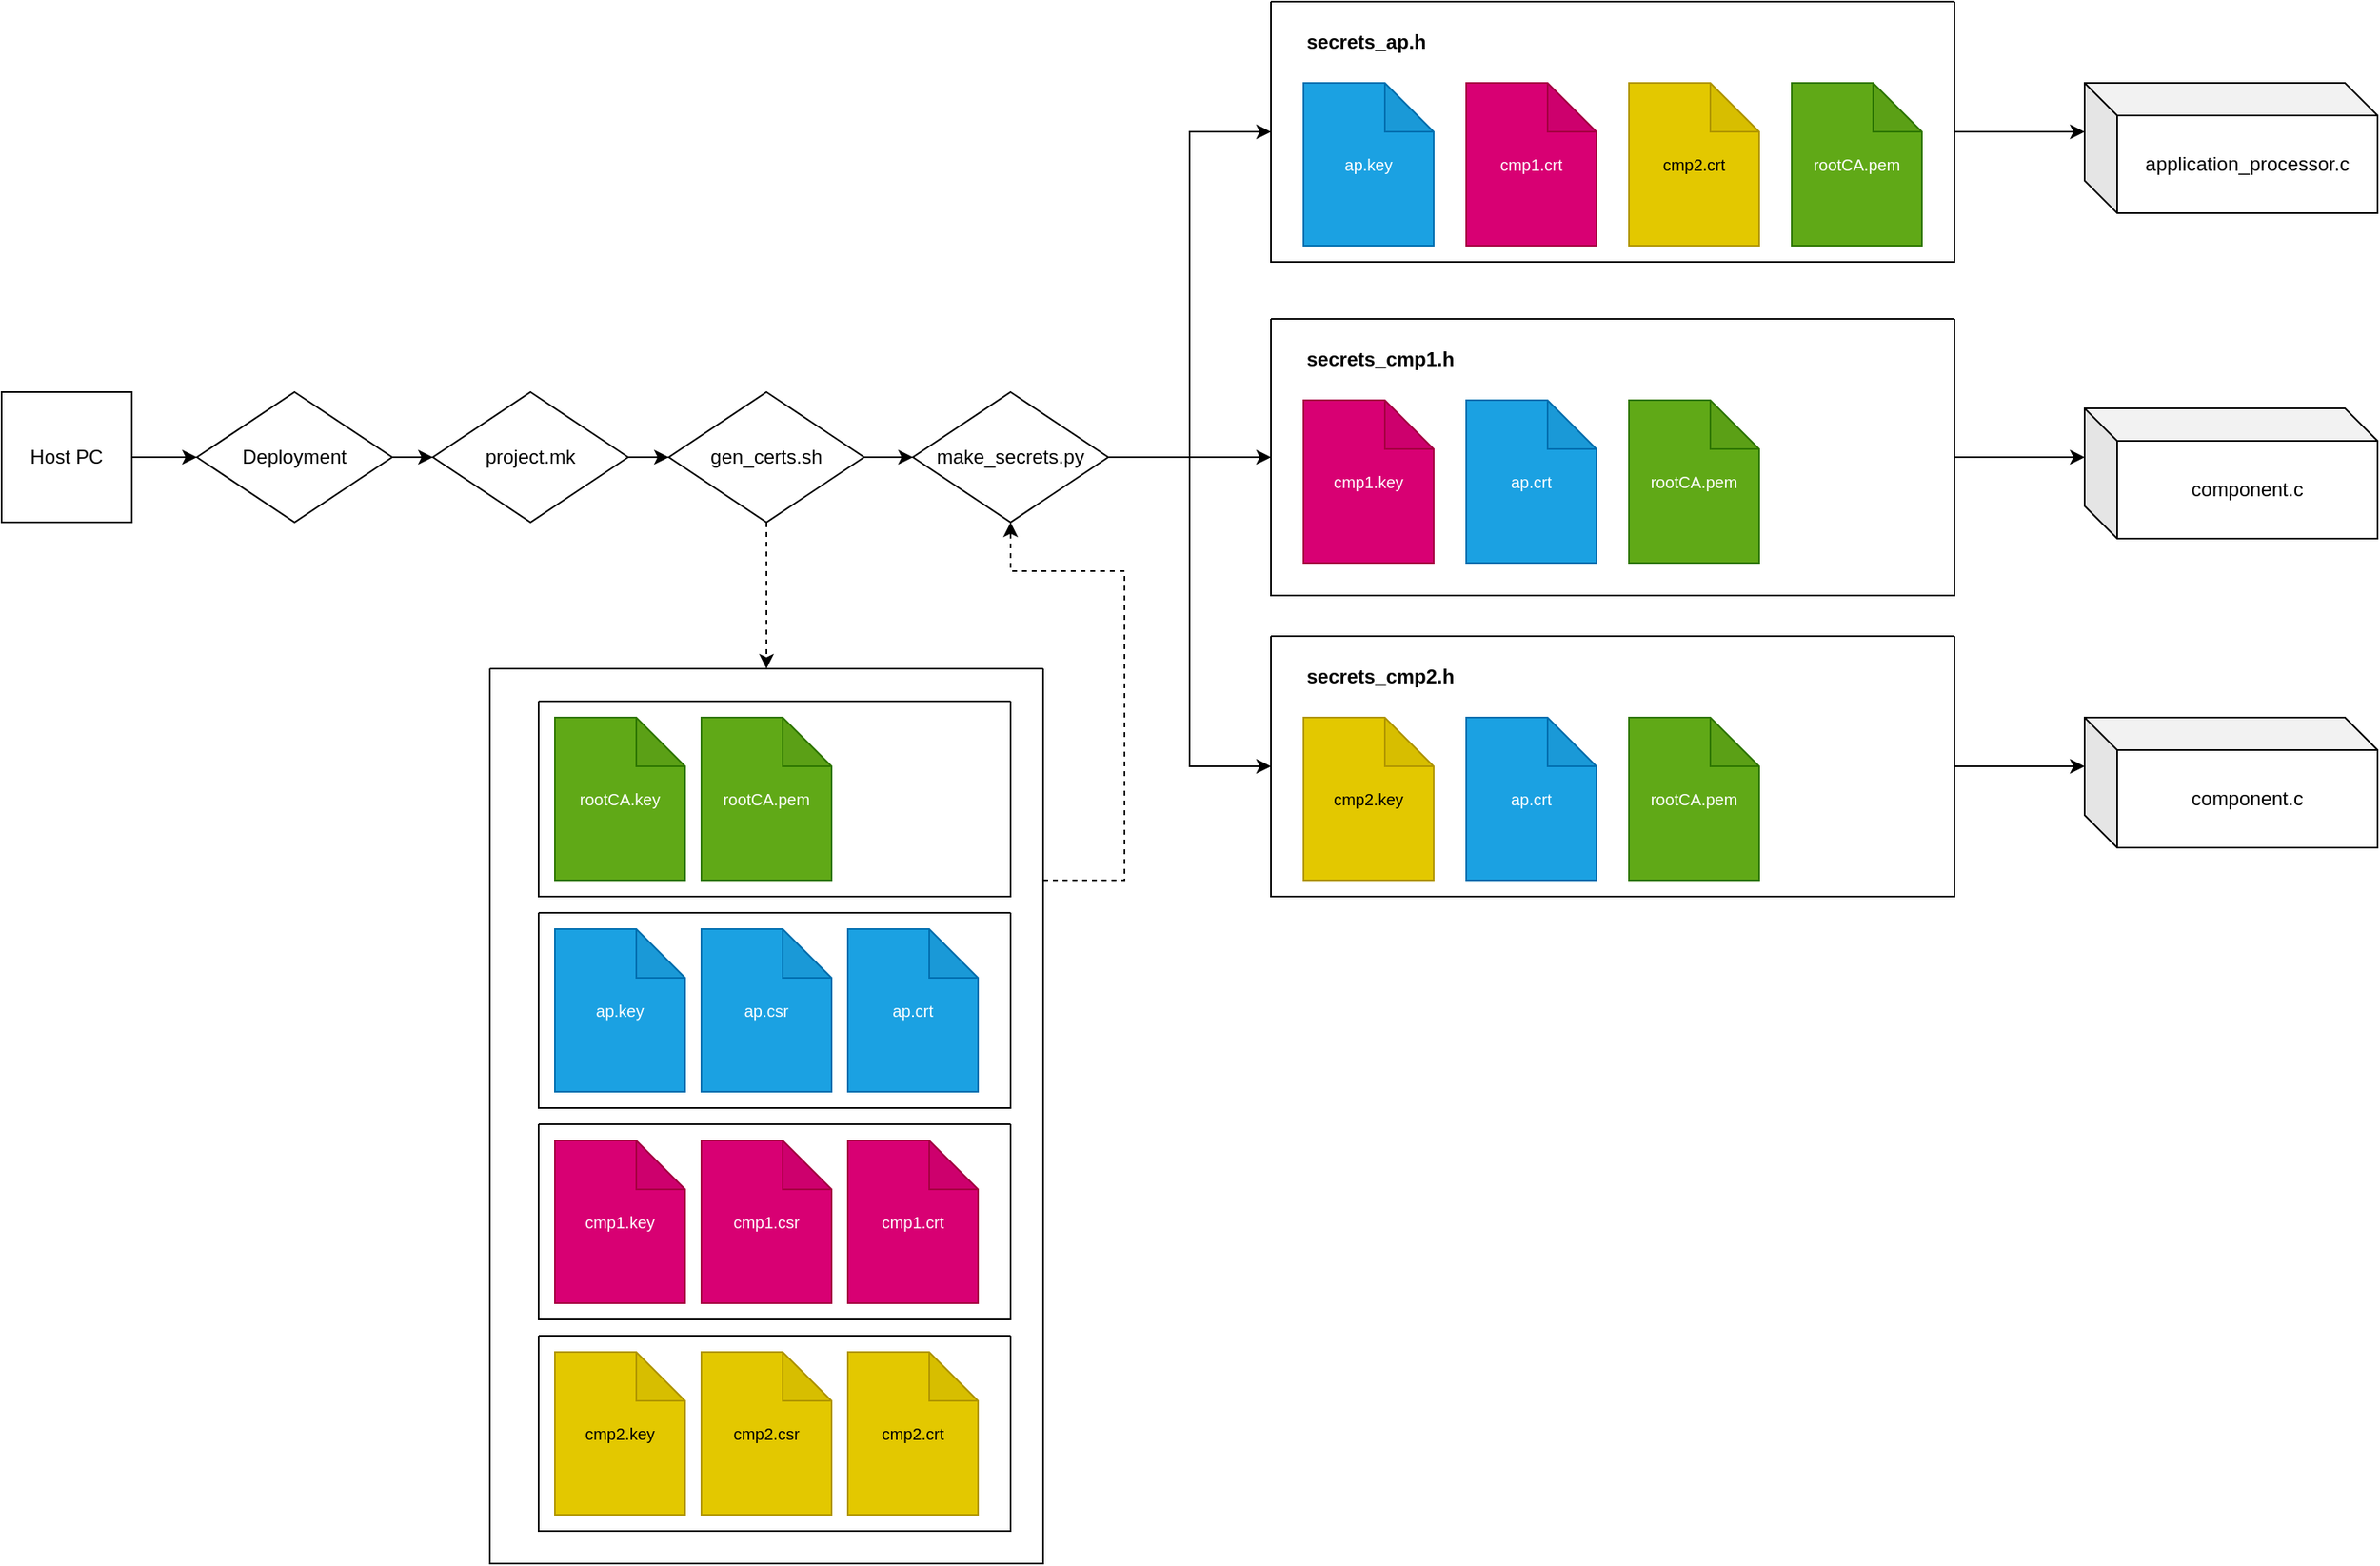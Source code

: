 <mxfile version="23.0.2" type="device">
  <diagram name="Page-1" id="boveJDGjG2tvdPGK0rzz">
    <mxGraphModel dx="1728" dy="1002" grid="1" gridSize="10" guides="1" tooltips="1" connect="1" arrows="1" fold="1" page="1" pageScale="1" pageWidth="850" pageHeight="1100" math="0" shadow="0">
      <root>
        <mxCell id="0" />
        <mxCell id="1" parent="0" />
        <mxCell id="aIZxGeL6Wt5F0xaHkzTp-8" style="edgeStyle=orthogonalEdgeStyle;rounded=0;orthogonalLoop=1;jettySize=auto;html=1;entryX=0;entryY=0.5;entryDx=0;entryDy=0;" edge="1" parent="1" source="aIZxGeL6Wt5F0xaHkzTp-1" target="aIZxGeL6Wt5F0xaHkzTp-5">
          <mxGeometry relative="1" as="geometry" />
        </mxCell>
        <mxCell id="aIZxGeL6Wt5F0xaHkzTp-1" value="Host PC" style="whiteSpace=wrap;html=1;aspect=fixed;" vertex="1" parent="1">
          <mxGeometry x="40" y="360" width="80" height="80" as="geometry" />
        </mxCell>
        <mxCell id="aIZxGeL6Wt5F0xaHkzTp-3" value="" style="swimlane;startSize=0;" vertex="1" parent="1">
          <mxGeometry x="820" y="120" width="420" height="160" as="geometry" />
        </mxCell>
        <mxCell id="aIZxGeL6Wt5F0xaHkzTp-4" value="secrets_ap.h" style="text;html=1;align=left;verticalAlign=middle;resizable=0;points=[];autosize=1;strokeColor=none;fillColor=none;fontStyle=1" vertex="1" parent="aIZxGeL6Wt5F0xaHkzTp-3">
          <mxGeometry x="20" y="10" width="100" height="30" as="geometry" />
        </mxCell>
        <mxCell id="aIZxGeL6Wt5F0xaHkzTp-20" value="rootCA.pem" style="shape=note;whiteSpace=wrap;html=1;backgroundOutline=1;darkOpacity=0.05;fontSize=10;fillColor=#60a917;fontColor=#ffffff;strokeColor=#2D7600;" vertex="1" parent="aIZxGeL6Wt5F0xaHkzTp-3">
          <mxGeometry x="320" y="50" width="80" height="100" as="geometry" />
        </mxCell>
        <mxCell id="aIZxGeL6Wt5F0xaHkzTp-21" value="ap.key" style="shape=note;whiteSpace=wrap;html=1;backgroundOutline=1;darkOpacity=0.05;fontSize=10;fillColor=#1ba1e2;fontColor=#ffffff;strokeColor=#006EAF;" vertex="1" parent="aIZxGeL6Wt5F0xaHkzTp-3">
          <mxGeometry x="20" y="50" width="80" height="100" as="geometry" />
        </mxCell>
        <mxCell id="aIZxGeL6Wt5F0xaHkzTp-71" value="cmp1.crt" style="shape=note;whiteSpace=wrap;html=1;backgroundOutline=1;darkOpacity=0.05;fontSize=10;fillColor=#d80073;fontColor=#ffffff;strokeColor=#A50040;" vertex="1" parent="aIZxGeL6Wt5F0xaHkzTp-3">
          <mxGeometry x="120" y="50" width="80" height="100" as="geometry" />
        </mxCell>
        <mxCell id="aIZxGeL6Wt5F0xaHkzTp-72" value="cmp2.crt" style="shape=note;whiteSpace=wrap;html=1;backgroundOutline=1;darkOpacity=0.05;fontSize=10;fillColor=#e3c800;fontColor=#000000;strokeColor=#B09500;" vertex="1" parent="aIZxGeL6Wt5F0xaHkzTp-3">
          <mxGeometry x="220" y="50" width="80" height="100" as="geometry" />
        </mxCell>
        <mxCell id="aIZxGeL6Wt5F0xaHkzTp-87" value="" style="edgeStyle=orthogonalEdgeStyle;rounded=0;orthogonalLoop=1;jettySize=auto;html=1;" edge="1" parent="1" source="aIZxGeL6Wt5F0xaHkzTp-5" target="aIZxGeL6Wt5F0xaHkzTp-86">
          <mxGeometry relative="1" as="geometry" />
        </mxCell>
        <mxCell id="aIZxGeL6Wt5F0xaHkzTp-5" value="Deployment" style="rhombus;whiteSpace=wrap;html=1;" vertex="1" parent="1">
          <mxGeometry x="160" y="360" width="120" height="80" as="geometry" />
        </mxCell>
        <mxCell id="aIZxGeL6Wt5F0xaHkzTp-23" value="" style="swimlane;startSize=0;" vertex="1" parent="1">
          <mxGeometry x="820" y="315" width="420" height="170" as="geometry" />
        </mxCell>
        <mxCell id="aIZxGeL6Wt5F0xaHkzTp-24" value="secrets_cmp1.h" style="text;html=1;align=left;verticalAlign=middle;resizable=0;points=[];autosize=1;strokeColor=none;fillColor=none;fontStyle=1" vertex="1" parent="aIZxGeL6Wt5F0xaHkzTp-23">
          <mxGeometry x="20" y="10" width="110" height="30" as="geometry" />
        </mxCell>
        <mxCell id="aIZxGeL6Wt5F0xaHkzTp-25" value="rootCA.pem" style="shape=note;whiteSpace=wrap;html=1;backgroundOutline=1;darkOpacity=0.05;fontSize=10;fillColor=#60a917;fontColor=#ffffff;strokeColor=#2D7600;" vertex="1" parent="aIZxGeL6Wt5F0xaHkzTp-23">
          <mxGeometry x="220" y="50" width="80" height="100" as="geometry" />
        </mxCell>
        <mxCell id="aIZxGeL6Wt5F0xaHkzTp-28" value="cmp1.key" style="shape=note;whiteSpace=wrap;html=1;backgroundOutline=1;darkOpacity=0.05;fontSize=10;fillColor=#d80073;fontColor=#ffffff;strokeColor=#A50040;" vertex="1" parent="aIZxGeL6Wt5F0xaHkzTp-23">
          <mxGeometry x="20" y="50" width="80" height="100" as="geometry" />
        </mxCell>
        <mxCell id="aIZxGeL6Wt5F0xaHkzTp-106" value="ap.crt" style="shape=note;whiteSpace=wrap;html=1;backgroundOutline=1;darkOpacity=0.05;fontSize=10;fillColor=#1ba1e2;fontColor=#ffffff;strokeColor=#006EAF;" vertex="1" parent="aIZxGeL6Wt5F0xaHkzTp-23">
          <mxGeometry x="120" y="50" width="80" height="100" as="geometry" />
        </mxCell>
        <mxCell id="aIZxGeL6Wt5F0xaHkzTp-30" value="" style="swimlane;startSize=0;" vertex="1" parent="1">
          <mxGeometry x="820" y="510" width="420" height="160" as="geometry" />
        </mxCell>
        <mxCell id="aIZxGeL6Wt5F0xaHkzTp-31" value="secrets_cmp2.h" style="text;html=1;align=left;verticalAlign=middle;resizable=0;points=[];autosize=1;strokeColor=none;fillColor=none;fontStyle=1" vertex="1" parent="aIZxGeL6Wt5F0xaHkzTp-30">
          <mxGeometry x="20" y="10" width="110" height="30" as="geometry" />
        </mxCell>
        <mxCell id="aIZxGeL6Wt5F0xaHkzTp-32" value="rootCA.pem" style="shape=note;whiteSpace=wrap;html=1;backgroundOutline=1;darkOpacity=0.05;fontSize=10;fillColor=#60a917;fontColor=#ffffff;strokeColor=#2D7600;" vertex="1" parent="aIZxGeL6Wt5F0xaHkzTp-30">
          <mxGeometry x="220" y="50" width="80" height="100" as="geometry" />
        </mxCell>
        <mxCell id="aIZxGeL6Wt5F0xaHkzTp-35" value="cmp2.key" style="shape=note;whiteSpace=wrap;html=1;backgroundOutline=1;darkOpacity=0.05;fontSize=10;fillColor=#e3c800;fontColor=#000000;strokeColor=#B09500;" vertex="1" parent="aIZxGeL6Wt5F0xaHkzTp-30">
          <mxGeometry x="20" y="50" width="80" height="100" as="geometry" />
        </mxCell>
        <mxCell id="aIZxGeL6Wt5F0xaHkzTp-107" value="ap.crt" style="shape=note;whiteSpace=wrap;html=1;backgroundOutline=1;darkOpacity=0.05;fontSize=10;fillColor=#1ba1e2;fontColor=#ffffff;strokeColor=#006EAF;" vertex="1" parent="aIZxGeL6Wt5F0xaHkzTp-30">
          <mxGeometry x="120" y="50" width="80" height="100" as="geometry" />
        </mxCell>
        <mxCell id="aIZxGeL6Wt5F0xaHkzTp-89" value="" style="edgeStyle=orthogonalEdgeStyle;rounded=0;orthogonalLoop=1;jettySize=auto;html=1;" edge="1" parent="1" source="aIZxGeL6Wt5F0xaHkzTp-86" target="aIZxGeL6Wt5F0xaHkzTp-88">
          <mxGeometry relative="1" as="geometry" />
        </mxCell>
        <mxCell id="aIZxGeL6Wt5F0xaHkzTp-86" value="project.mk" style="rhombus;whiteSpace=wrap;html=1;" vertex="1" parent="1">
          <mxGeometry x="305" y="360" width="120" height="80" as="geometry" />
        </mxCell>
        <mxCell id="aIZxGeL6Wt5F0xaHkzTp-91" style="edgeStyle=orthogonalEdgeStyle;rounded=0;orthogonalLoop=1;jettySize=auto;html=1;exitX=0.5;exitY=1;exitDx=0;exitDy=0;entryX=0.5;entryY=0;entryDx=0;entryDy=0;dashed=1;" edge="1" parent="1" source="aIZxGeL6Wt5F0xaHkzTp-88" target="aIZxGeL6Wt5F0xaHkzTp-90">
          <mxGeometry relative="1" as="geometry" />
        </mxCell>
        <mxCell id="aIZxGeL6Wt5F0xaHkzTp-93" value="" style="edgeStyle=orthogonalEdgeStyle;rounded=0;orthogonalLoop=1;jettySize=auto;html=1;" edge="1" parent="1" source="aIZxGeL6Wt5F0xaHkzTp-88" target="aIZxGeL6Wt5F0xaHkzTp-92">
          <mxGeometry relative="1" as="geometry" />
        </mxCell>
        <mxCell id="aIZxGeL6Wt5F0xaHkzTp-88" value="gen_certs.sh" style="rhombus;whiteSpace=wrap;html=1;" vertex="1" parent="1">
          <mxGeometry x="450" y="360" width="120" height="80" as="geometry" />
        </mxCell>
        <mxCell id="aIZxGeL6Wt5F0xaHkzTp-98" style="edgeStyle=orthogonalEdgeStyle;rounded=0;orthogonalLoop=1;jettySize=auto;html=1;entryX=0.5;entryY=1;entryDx=0;entryDy=0;dashed=1;" edge="1" parent="1" source="aIZxGeL6Wt5F0xaHkzTp-90" target="aIZxGeL6Wt5F0xaHkzTp-92">
          <mxGeometry relative="1" as="geometry">
            <Array as="points">
              <mxPoint x="730" y="660" />
              <mxPoint x="730" y="470" />
              <mxPoint x="660" y="470" />
            </Array>
          </mxGeometry>
        </mxCell>
        <mxCell id="aIZxGeL6Wt5F0xaHkzTp-90" value="" style="swimlane;startSize=0;" vertex="1" parent="1">
          <mxGeometry x="340" y="530" width="340" height="550" as="geometry" />
        </mxCell>
        <mxCell id="aIZxGeL6Wt5F0xaHkzTp-37" value="" style="swimlane;startSize=0;" vertex="1" parent="aIZxGeL6Wt5F0xaHkzTp-90">
          <mxGeometry x="30" y="20" width="290" height="120" as="geometry" />
        </mxCell>
        <mxCell id="aIZxGeL6Wt5F0xaHkzTp-38" value="rootCA.pem" style="shape=note;whiteSpace=wrap;html=1;backgroundOutline=1;darkOpacity=0.05;fontSize=10;fillColor=#60a917;fontColor=#ffffff;strokeColor=#2D7600;" vertex="1" parent="aIZxGeL6Wt5F0xaHkzTp-37">
          <mxGeometry x="100" y="10" width="80" height="100" as="geometry" />
        </mxCell>
        <mxCell id="aIZxGeL6Wt5F0xaHkzTp-39" value="rootCA.key" style="shape=note;whiteSpace=wrap;html=1;backgroundOutline=1;darkOpacity=0.05;fontSize=10;fillColor=#60a917;fontColor=#ffffff;strokeColor=#2D7600;" vertex="1" parent="aIZxGeL6Wt5F0xaHkzTp-37">
          <mxGeometry x="10" y="10" width="80" height="100" as="geometry" />
        </mxCell>
        <mxCell id="aIZxGeL6Wt5F0xaHkzTp-40" value="" style="swimlane;startSize=0;" vertex="1" parent="aIZxGeL6Wt5F0xaHkzTp-90">
          <mxGeometry x="30" y="150" width="290" height="120" as="geometry" />
        </mxCell>
        <mxCell id="aIZxGeL6Wt5F0xaHkzTp-9" value="ap.key" style="shape=note;whiteSpace=wrap;html=1;backgroundOutline=1;darkOpacity=0.05;fontSize=10;fillColor=#1ba1e2;fontColor=#ffffff;strokeColor=#006EAF;" vertex="1" parent="aIZxGeL6Wt5F0xaHkzTp-40">
          <mxGeometry x="10" y="10" width="80" height="100" as="geometry" />
        </mxCell>
        <mxCell id="aIZxGeL6Wt5F0xaHkzTp-10" value="ap.csr" style="shape=note;whiteSpace=wrap;html=1;backgroundOutline=1;darkOpacity=0.05;fontSize=10;fillColor=#1ba1e2;fontColor=#ffffff;strokeColor=#006EAF;" vertex="1" parent="aIZxGeL6Wt5F0xaHkzTp-40">
          <mxGeometry x="100" y="10" width="80" height="100" as="geometry" />
        </mxCell>
        <mxCell id="aIZxGeL6Wt5F0xaHkzTp-11" value="ap.crt" style="shape=note;whiteSpace=wrap;html=1;backgroundOutline=1;darkOpacity=0.05;fontSize=10;fillColor=#1ba1e2;fontColor=#ffffff;strokeColor=#006EAF;" vertex="1" parent="aIZxGeL6Wt5F0xaHkzTp-40">
          <mxGeometry x="190" y="10" width="80" height="100" as="geometry" />
        </mxCell>
        <mxCell id="aIZxGeL6Wt5F0xaHkzTp-43" value="" style="swimlane;startSize=0;" vertex="1" parent="aIZxGeL6Wt5F0xaHkzTp-90">
          <mxGeometry x="30" y="280" width="290" height="120" as="geometry" />
        </mxCell>
        <mxCell id="aIZxGeL6Wt5F0xaHkzTp-12" value="cmp1.key" style="shape=note;whiteSpace=wrap;html=1;backgroundOutline=1;darkOpacity=0.05;fontSize=10;fillColor=#d80073;fontColor=#ffffff;strokeColor=#A50040;" vertex="1" parent="aIZxGeL6Wt5F0xaHkzTp-43">
          <mxGeometry x="10" y="10" width="80" height="100" as="geometry" />
        </mxCell>
        <mxCell id="aIZxGeL6Wt5F0xaHkzTp-13" value="cmp1.csr" style="shape=note;whiteSpace=wrap;html=1;backgroundOutline=1;darkOpacity=0.05;fontSize=10;fillColor=#d80073;fontColor=#ffffff;strokeColor=#A50040;" vertex="1" parent="aIZxGeL6Wt5F0xaHkzTp-43">
          <mxGeometry x="100" y="10" width="80" height="100" as="geometry" />
        </mxCell>
        <mxCell id="aIZxGeL6Wt5F0xaHkzTp-14" value="cmp1.crt" style="shape=note;whiteSpace=wrap;html=1;backgroundOutline=1;darkOpacity=0.05;fontSize=10;fillColor=#d80073;fontColor=#ffffff;strokeColor=#A50040;" vertex="1" parent="aIZxGeL6Wt5F0xaHkzTp-43">
          <mxGeometry x="190" y="10" width="80" height="100" as="geometry" />
        </mxCell>
        <mxCell id="aIZxGeL6Wt5F0xaHkzTp-47" value="" style="swimlane;startSize=0;" vertex="1" parent="aIZxGeL6Wt5F0xaHkzTp-90">
          <mxGeometry x="30" y="410" width="290" height="120" as="geometry" />
        </mxCell>
        <mxCell id="aIZxGeL6Wt5F0xaHkzTp-15" value="cmp2.key" style="shape=note;whiteSpace=wrap;html=1;backgroundOutline=1;darkOpacity=0.05;fontSize=10;fillColor=#e3c800;fontColor=#000000;strokeColor=#B09500;" vertex="1" parent="aIZxGeL6Wt5F0xaHkzTp-47">
          <mxGeometry x="10" y="10" width="80" height="100" as="geometry" />
        </mxCell>
        <mxCell id="aIZxGeL6Wt5F0xaHkzTp-16" value="cmp2.csr" style="shape=note;whiteSpace=wrap;html=1;backgroundOutline=1;darkOpacity=0.05;fontSize=10;fillColor=#e3c800;fontColor=#000000;strokeColor=#B09500;" vertex="1" parent="aIZxGeL6Wt5F0xaHkzTp-47">
          <mxGeometry x="100" y="10" width="80" height="100" as="geometry" />
        </mxCell>
        <mxCell id="aIZxGeL6Wt5F0xaHkzTp-17" value="cmp2.crt" style="shape=note;whiteSpace=wrap;html=1;backgroundOutline=1;darkOpacity=0.05;fontSize=10;fillColor=#e3c800;fontColor=#000000;strokeColor=#B09500;" vertex="1" parent="aIZxGeL6Wt5F0xaHkzTp-47">
          <mxGeometry x="190" y="10" width="80" height="100" as="geometry" />
        </mxCell>
        <mxCell id="aIZxGeL6Wt5F0xaHkzTp-94" style="edgeStyle=orthogonalEdgeStyle;rounded=0;orthogonalLoop=1;jettySize=auto;html=1;entryX=0;entryY=0.5;entryDx=0;entryDy=0;" edge="1" parent="1" source="aIZxGeL6Wt5F0xaHkzTp-92" target="aIZxGeL6Wt5F0xaHkzTp-3">
          <mxGeometry relative="1" as="geometry" />
        </mxCell>
        <mxCell id="aIZxGeL6Wt5F0xaHkzTp-95" style="edgeStyle=orthogonalEdgeStyle;rounded=0;orthogonalLoop=1;jettySize=auto;html=1;exitX=1;exitY=0.5;exitDx=0;exitDy=0;entryX=0;entryY=0.5;entryDx=0;entryDy=0;" edge="1" parent="1" source="aIZxGeL6Wt5F0xaHkzTp-92" target="aIZxGeL6Wt5F0xaHkzTp-23">
          <mxGeometry relative="1" as="geometry" />
        </mxCell>
        <mxCell id="aIZxGeL6Wt5F0xaHkzTp-96" style="edgeStyle=orthogonalEdgeStyle;rounded=0;orthogonalLoop=1;jettySize=auto;html=1;exitX=1;exitY=0.5;exitDx=0;exitDy=0;entryX=0;entryY=0.5;entryDx=0;entryDy=0;" edge="1" parent="1" source="aIZxGeL6Wt5F0xaHkzTp-92" target="aIZxGeL6Wt5F0xaHkzTp-30">
          <mxGeometry relative="1" as="geometry" />
        </mxCell>
        <mxCell id="aIZxGeL6Wt5F0xaHkzTp-92" value="make_secrets.py" style="rhombus;whiteSpace=wrap;html=1;" vertex="1" parent="1">
          <mxGeometry x="600" y="360" width="120" height="80" as="geometry" />
        </mxCell>
        <mxCell id="aIZxGeL6Wt5F0xaHkzTp-100" value="application_processor.c" style="shape=cube;whiteSpace=wrap;html=1;boundedLbl=1;backgroundOutline=1;darkOpacity=0.05;darkOpacity2=0.1;" vertex="1" parent="1">
          <mxGeometry x="1320" y="170" width="180" height="80" as="geometry" />
        </mxCell>
        <mxCell id="aIZxGeL6Wt5F0xaHkzTp-101" style="edgeStyle=orthogonalEdgeStyle;rounded=0;orthogonalLoop=1;jettySize=auto;html=1;exitX=1;exitY=0.5;exitDx=0;exitDy=0;entryX=0;entryY=0;entryDx=0;entryDy=30;entryPerimeter=0;" edge="1" parent="1" source="aIZxGeL6Wt5F0xaHkzTp-3" target="aIZxGeL6Wt5F0xaHkzTp-100">
          <mxGeometry relative="1" as="geometry" />
        </mxCell>
        <mxCell id="aIZxGeL6Wt5F0xaHkzTp-102" value="component.c" style="shape=cube;whiteSpace=wrap;html=1;boundedLbl=1;backgroundOutline=1;darkOpacity=0.05;darkOpacity2=0.1;" vertex="1" parent="1">
          <mxGeometry x="1320" y="370" width="180" height="80" as="geometry" />
        </mxCell>
        <mxCell id="aIZxGeL6Wt5F0xaHkzTp-103" style="edgeStyle=orthogonalEdgeStyle;rounded=0;orthogonalLoop=1;jettySize=auto;html=1;exitX=1;exitY=0.5;exitDx=0;exitDy=0;entryX=0;entryY=0;entryDx=0;entryDy=30;entryPerimeter=0;" edge="1" parent="1" source="aIZxGeL6Wt5F0xaHkzTp-23" target="aIZxGeL6Wt5F0xaHkzTp-102">
          <mxGeometry relative="1" as="geometry" />
        </mxCell>
        <mxCell id="aIZxGeL6Wt5F0xaHkzTp-104" value="component.c" style="shape=cube;whiteSpace=wrap;html=1;boundedLbl=1;backgroundOutline=1;darkOpacity=0.05;darkOpacity2=0.1;" vertex="1" parent="1">
          <mxGeometry x="1320" y="560" width="180" height="80" as="geometry" />
        </mxCell>
        <mxCell id="aIZxGeL6Wt5F0xaHkzTp-105" style="edgeStyle=orthogonalEdgeStyle;rounded=0;orthogonalLoop=1;jettySize=auto;html=1;entryX=0;entryY=0;entryDx=0;entryDy=30;entryPerimeter=0;" edge="1" parent="1" source="aIZxGeL6Wt5F0xaHkzTp-30" target="aIZxGeL6Wt5F0xaHkzTp-104">
          <mxGeometry relative="1" as="geometry" />
        </mxCell>
      </root>
    </mxGraphModel>
  </diagram>
</mxfile>
